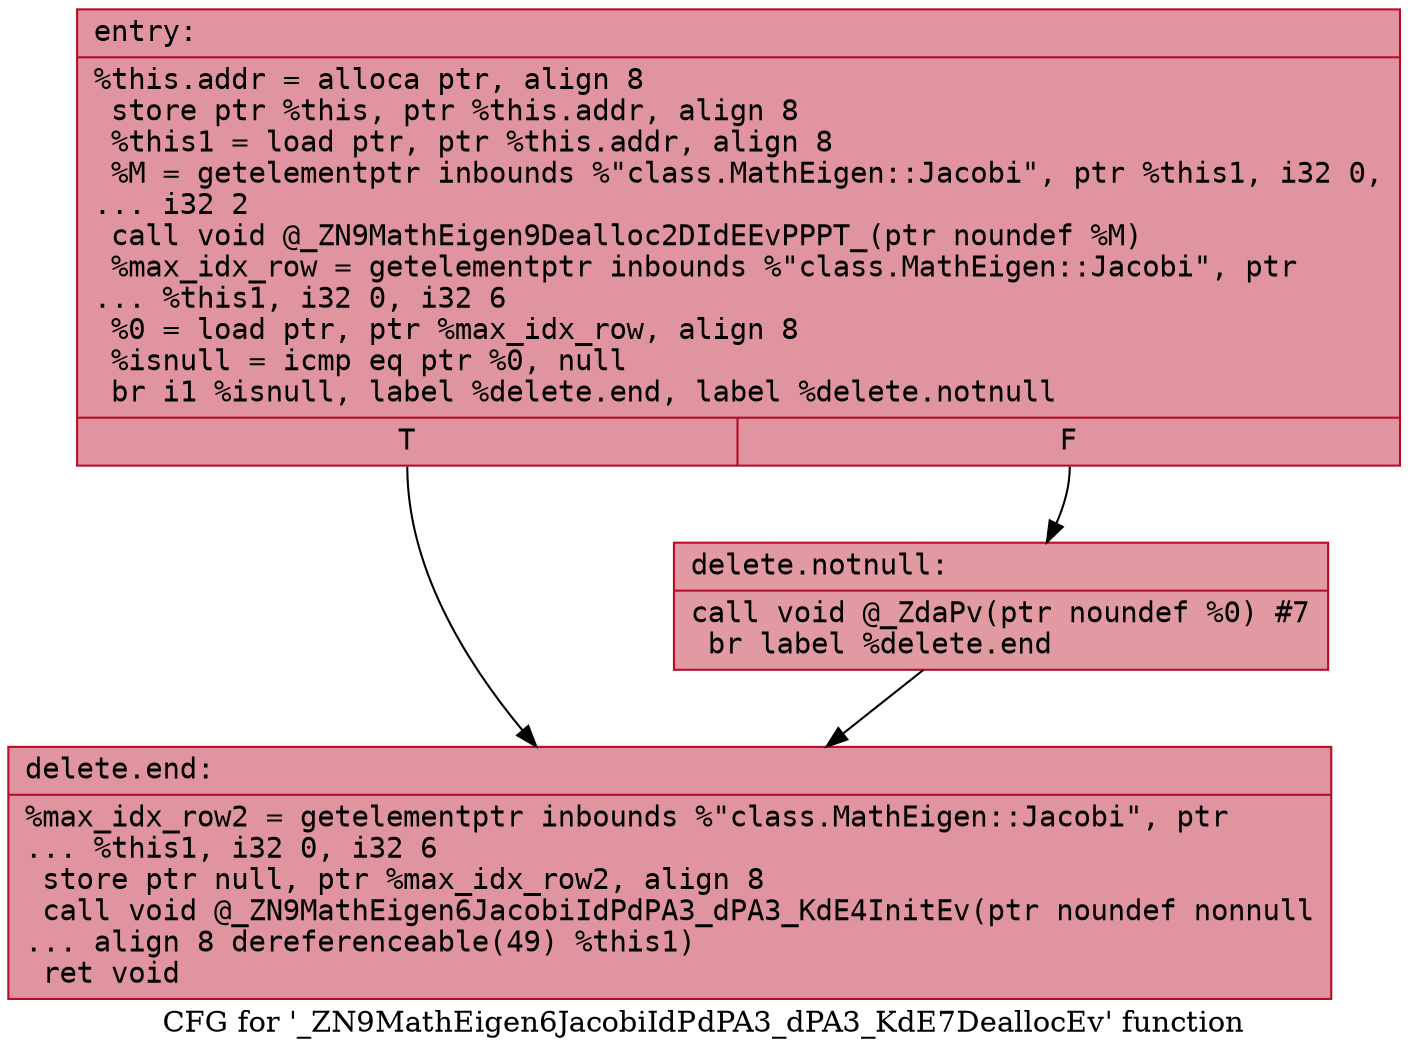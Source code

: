 digraph "CFG for '_ZN9MathEigen6JacobiIdPdPA3_dPA3_KdE7DeallocEv' function" {
	label="CFG for '_ZN9MathEigen6JacobiIdPdPA3_dPA3_KdE7DeallocEv' function";

	Node0x5600924716e0 [shape=record,color="#b70d28ff", style=filled, fillcolor="#b70d2870" fontname="Courier",label="{entry:\l|  %this.addr = alloca ptr, align 8\l  store ptr %this, ptr %this.addr, align 8\l  %this1 = load ptr, ptr %this.addr, align 8\l  %M = getelementptr inbounds %\"class.MathEigen::Jacobi\", ptr %this1, i32 0,\l... i32 2\l  call void @_ZN9MathEigen9Dealloc2DIdEEvPPPT_(ptr noundef %M)\l  %max_idx_row = getelementptr inbounds %\"class.MathEigen::Jacobi\", ptr\l... %this1, i32 0, i32 6\l  %0 = load ptr, ptr %max_idx_row, align 8\l  %isnull = icmp eq ptr %0, null\l  br i1 %isnull, label %delete.end, label %delete.notnull\l|{<s0>T|<s1>F}}"];
	Node0x5600924716e0:s0 -> Node0x560092471d20[tooltip="entry -> delete.end\nProbability 37.50%" ];
	Node0x5600924716e0:s1 -> Node0x560092471da0[tooltip="entry -> delete.notnull\nProbability 62.50%" ];
	Node0x560092471da0 [shape=record,color="#b70d28ff", style=filled, fillcolor="#bb1b2c70" fontname="Courier",label="{delete.notnull:\l|  call void @_ZdaPv(ptr noundef %0) #7\l  br label %delete.end\l}"];
	Node0x560092471da0 -> Node0x560092471d20[tooltip="delete.notnull -> delete.end\nProbability 100.00%" ];
	Node0x560092471d20 [shape=record,color="#b70d28ff", style=filled, fillcolor="#b70d2870" fontname="Courier",label="{delete.end:\l|  %max_idx_row2 = getelementptr inbounds %\"class.MathEigen::Jacobi\", ptr\l... %this1, i32 0, i32 6\l  store ptr null, ptr %max_idx_row2, align 8\l  call void @_ZN9MathEigen6JacobiIdPdPA3_dPA3_KdE4InitEv(ptr noundef nonnull\l... align 8 dereferenceable(49) %this1)\l  ret void\l}"];
}
